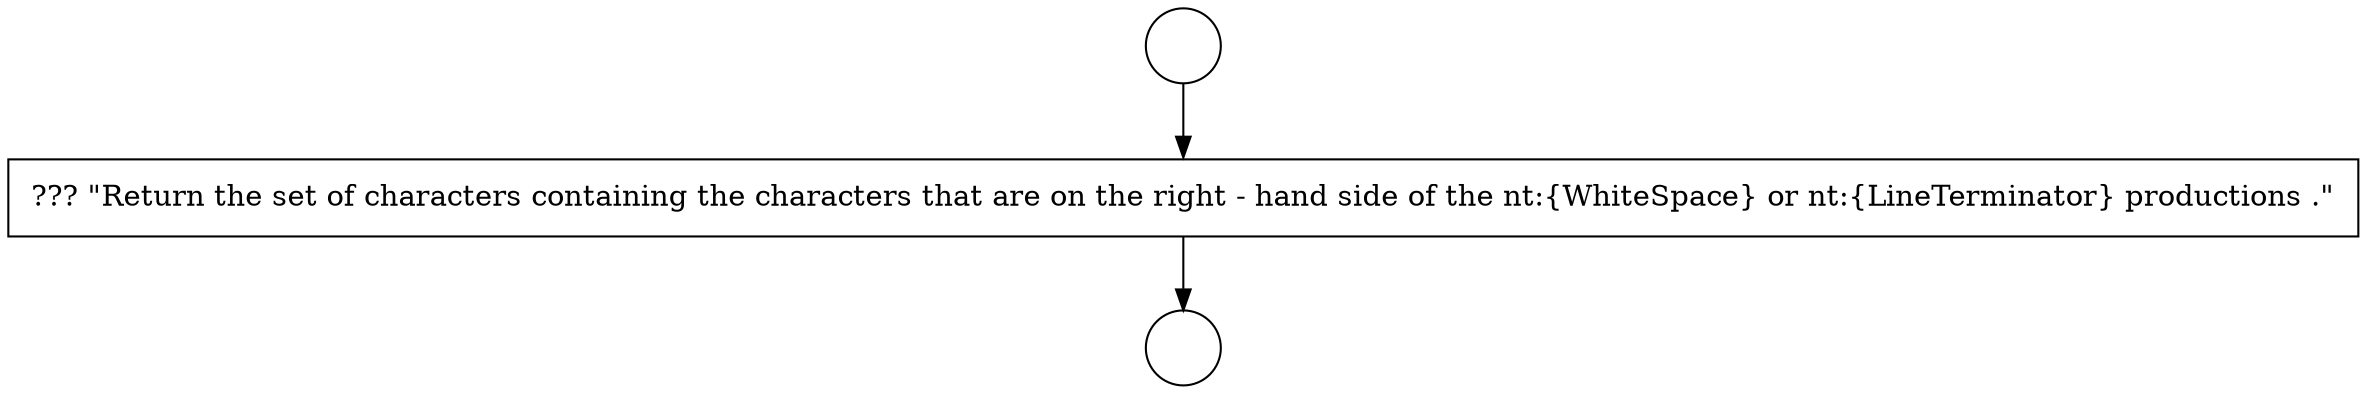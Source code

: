 digraph {
  node12887 [shape=circle label=" " color="black" fillcolor="white" style=filled]
  node12889 [shape=none, margin=0, label=<<font color="black">
    <table border="0" cellborder="1" cellspacing="0" cellpadding="10">
      <tr><td align="left">??? &quot;Return the set of characters containing the characters that are on the right - hand side of the nt:{WhiteSpace} or nt:{LineTerminator} productions .&quot;</td></tr>
    </table>
  </font>> color="black" fillcolor="white" style=filled]
  node12888 [shape=circle label=" " color="black" fillcolor="white" style=filled]
  node12887 -> node12889 [ color="black"]
  node12889 -> node12888 [ color="black"]
}
